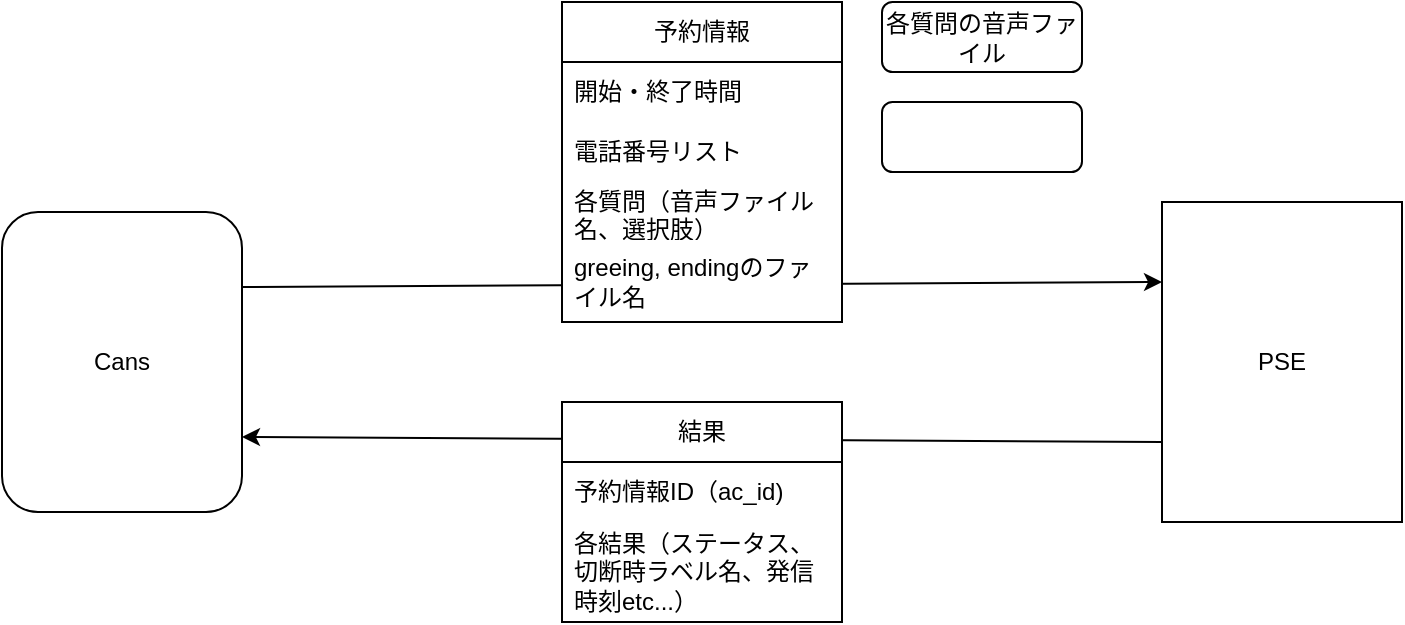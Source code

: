 <mxfile version="22.1.21" type="device">
  <diagram name="ページ1" id="Ud1cx3CD0BFMchsYBj0D">
    <mxGraphModel dx="1195" dy="622" grid="1" gridSize="10" guides="1" tooltips="1" connect="1" arrows="1" fold="1" page="1" pageScale="1" pageWidth="827" pageHeight="1169" background="none" math="0" shadow="0">
      <root>
        <mxCell id="0" />
        <mxCell id="1" parent="0" />
        <mxCell id="25PdtIggZuul-EYHVqLl-1" value="Cans" style="rounded=1;whiteSpace=wrap;html=1;" vertex="1" parent="1">
          <mxGeometry x="50" y="205" width="120" height="150" as="geometry" />
        </mxCell>
        <mxCell id="25PdtIggZuul-EYHVqLl-2" value="PSE" style="rounded=0;whiteSpace=wrap;html=1;" vertex="1" parent="1">
          <mxGeometry x="630" y="200" width="120" height="160" as="geometry" />
        </mxCell>
        <mxCell id="25PdtIggZuul-EYHVqLl-3" value="" style="endArrow=classic;html=1;rounded=0;entryX=0;entryY=0.25;entryDx=0;entryDy=0;entryPerimeter=0;exitX=1;exitY=0.25;exitDx=0;exitDy=0;" edge="1" parent="1" source="25PdtIggZuul-EYHVqLl-1" target="25PdtIggZuul-EYHVqLl-2">
          <mxGeometry width="50" height="50" relative="1" as="geometry">
            <mxPoint x="180" y="240" as="sourcePoint" />
            <mxPoint x="450" y="250" as="targetPoint" />
          </mxGeometry>
        </mxCell>
        <mxCell id="25PdtIggZuul-EYHVqLl-4" value="予約情報" style="swimlane;fontStyle=0;childLayout=stackLayout;horizontal=1;startSize=30;horizontalStack=0;resizeParent=1;resizeParentMax=0;resizeLast=0;collapsible=1;marginBottom=0;whiteSpace=wrap;html=1;fillColor=default;fillStyle=auto;swimlaneFillColor=default;" vertex="1" parent="1">
          <mxGeometry x="330" y="100" width="140" height="160" as="geometry" />
        </mxCell>
        <mxCell id="25PdtIggZuul-EYHVqLl-5" value="開始・終了時間" style="text;strokeColor=none;fillColor=none;align=left;verticalAlign=middle;spacingLeft=4;spacingRight=4;overflow=hidden;points=[[0,0.5],[1,0.5]];portConstraint=eastwest;rotatable=0;whiteSpace=wrap;html=1;" vertex="1" parent="25PdtIggZuul-EYHVqLl-4">
          <mxGeometry y="30" width="140" height="30" as="geometry" />
        </mxCell>
        <mxCell id="25PdtIggZuul-EYHVqLl-6" value="電話番号リスト" style="text;strokeColor=none;fillColor=none;align=left;verticalAlign=middle;spacingLeft=4;spacingRight=4;overflow=hidden;points=[[0,0.5],[1,0.5]];portConstraint=eastwest;rotatable=0;whiteSpace=wrap;html=1;" vertex="1" parent="25PdtIggZuul-EYHVqLl-4">
          <mxGeometry y="60" width="140" height="30" as="geometry" />
        </mxCell>
        <mxCell id="25PdtIggZuul-EYHVqLl-7" value="各質問（音声ファイル名、選択肢）" style="text;strokeColor=none;fillColor=none;align=left;verticalAlign=middle;spacingLeft=4;spacingRight=4;overflow=hidden;points=[[0,0.5],[1,0.5]];portConstraint=eastwest;rotatable=0;whiteSpace=wrap;html=1;" vertex="1" parent="25PdtIggZuul-EYHVqLl-4">
          <mxGeometry y="90" width="140" height="30" as="geometry" />
        </mxCell>
        <mxCell id="25PdtIggZuul-EYHVqLl-14" value="greeing, endingのファイル名" style="text;strokeColor=none;fillColor=none;align=left;verticalAlign=middle;spacingLeft=4;spacingRight=4;overflow=hidden;points=[[0,0.5],[1,0.5]];portConstraint=eastwest;rotatable=0;whiteSpace=wrap;html=1;" vertex="1" parent="25PdtIggZuul-EYHVqLl-4">
          <mxGeometry y="120" width="140" height="40" as="geometry" />
        </mxCell>
        <mxCell id="25PdtIggZuul-EYHVqLl-8" value="" style="endArrow=classic;html=1;rounded=0;entryX=1;entryY=0.75;entryDx=0;entryDy=0;exitX=0;exitY=0.75;exitDx=0;exitDy=0;" edge="1" parent="1" source="25PdtIggZuul-EYHVqLl-2" target="25PdtIggZuul-EYHVqLl-1">
          <mxGeometry width="50" height="50" relative="1" as="geometry">
            <mxPoint x="180" y="303" as="sourcePoint" />
            <mxPoint x="640" y="300" as="targetPoint" />
          </mxGeometry>
        </mxCell>
        <mxCell id="25PdtIggZuul-EYHVqLl-9" value="結果" style="swimlane;fontStyle=0;childLayout=stackLayout;horizontal=1;startSize=30;horizontalStack=0;resizeParent=1;resizeParentMax=0;resizeLast=0;collapsible=1;marginBottom=0;whiteSpace=wrap;html=1;fillColor=default;fillStyle=auto;swimlaneFillColor=default;" vertex="1" parent="1">
          <mxGeometry x="330" y="300" width="140" height="110" as="geometry" />
        </mxCell>
        <mxCell id="25PdtIggZuul-EYHVqLl-10" value="予約情報ID（ac_id)" style="text;strokeColor=none;fillColor=none;align=left;verticalAlign=middle;spacingLeft=4;spacingRight=4;overflow=hidden;points=[[0,0.5],[1,0.5]];portConstraint=eastwest;rotatable=0;whiteSpace=wrap;html=1;" vertex="1" parent="25PdtIggZuul-EYHVqLl-9">
          <mxGeometry y="30" width="140" height="30" as="geometry" />
        </mxCell>
        <mxCell id="25PdtIggZuul-EYHVqLl-11" value="各結果（ステータス、切断時ラベル名、発信時刻etc...）" style="text;strokeColor=none;fillColor=none;align=left;verticalAlign=middle;spacingLeft=4;spacingRight=4;overflow=hidden;points=[[0,0.5],[1,0.5]];portConstraint=eastwest;rotatable=0;whiteSpace=wrap;html=1;" vertex="1" parent="25PdtIggZuul-EYHVqLl-9">
          <mxGeometry y="60" width="140" height="50" as="geometry" />
        </mxCell>
        <mxCell id="25PdtIggZuul-EYHVqLl-15" value="各質問の音声ファイル" style="rounded=1;whiteSpace=wrap;html=1;" vertex="1" parent="1">
          <mxGeometry x="490" y="100" width="100" height="35" as="geometry" />
        </mxCell>
        <mxCell id="25PdtIggZuul-EYHVqLl-16" value="" style="rounded=1;whiteSpace=wrap;html=1;" vertex="1" parent="1">
          <mxGeometry x="490" y="150" width="100" height="35" as="geometry" />
        </mxCell>
      </root>
    </mxGraphModel>
  </diagram>
</mxfile>
